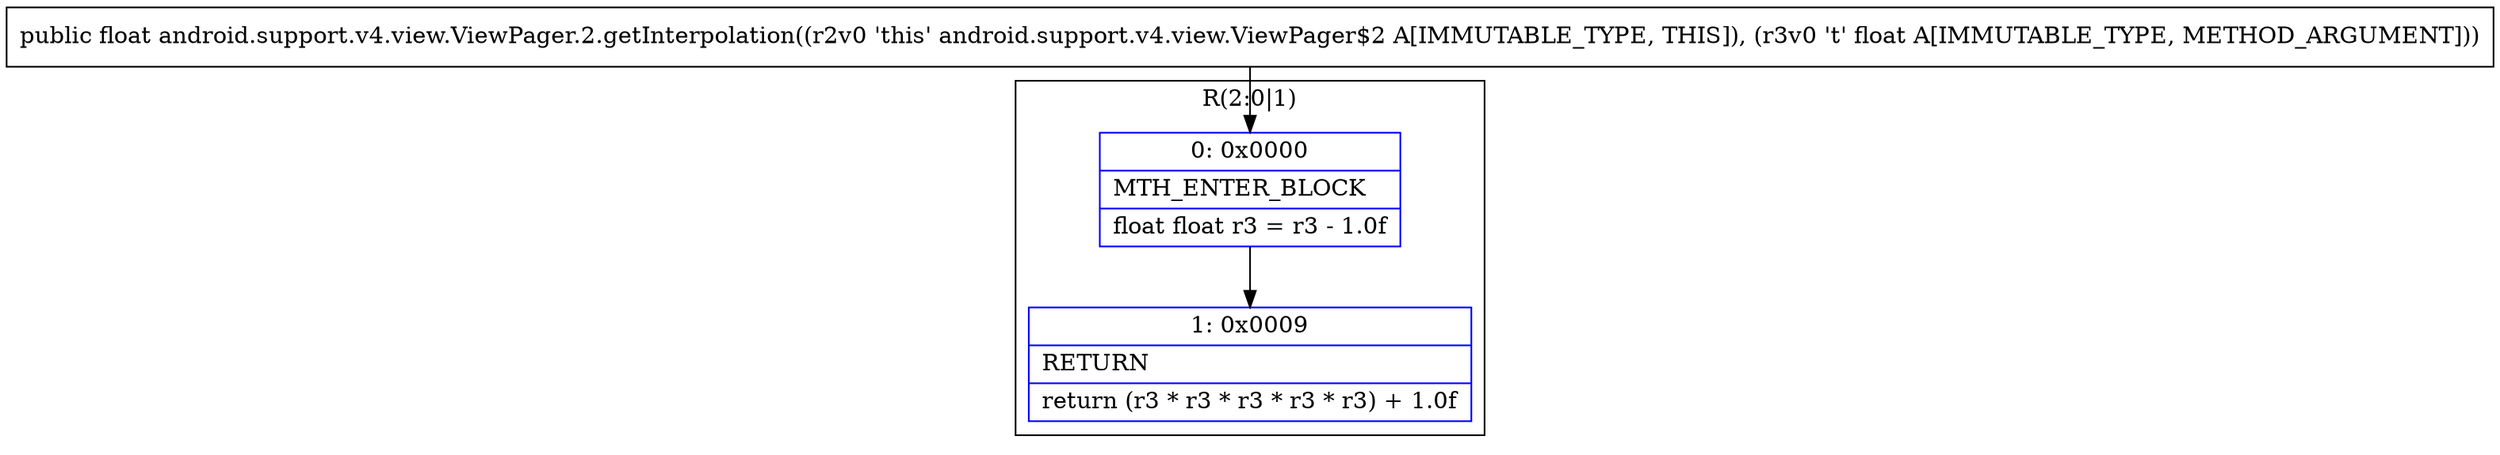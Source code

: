 digraph "CFG forandroid.support.v4.view.ViewPager.2.getInterpolation(F)F" {
subgraph cluster_Region_429422750 {
label = "R(2:0|1)";
node [shape=record,color=blue];
Node_0 [shape=record,label="{0\:\ 0x0000|MTH_ENTER_BLOCK\l|float float r3 = r3 \- 1.0f\l}"];
Node_1 [shape=record,label="{1\:\ 0x0009|RETURN\l|return (r3 * r3 * r3 * r3 * r3) + 1.0f\l}"];
}
MethodNode[shape=record,label="{public float android.support.v4.view.ViewPager.2.getInterpolation((r2v0 'this' android.support.v4.view.ViewPager$2 A[IMMUTABLE_TYPE, THIS]), (r3v0 't' float A[IMMUTABLE_TYPE, METHOD_ARGUMENT])) }"];
MethodNode -> Node_0;
Node_0 -> Node_1;
}

